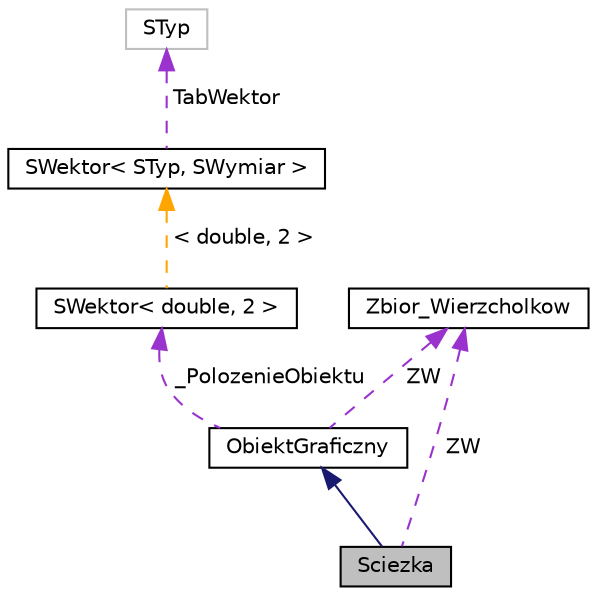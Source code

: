 digraph "Sciezka"
{
  edge [fontname="Helvetica",fontsize="10",labelfontname="Helvetica",labelfontsize="10"];
  node [fontname="Helvetica",fontsize="10",shape=record];
  Node1 [label="Sciezka",height=0.2,width=0.4,color="black", fillcolor="grey75", style="filled", fontcolor="black"];
  Node2 -> Node1 [dir="back",color="midnightblue",fontsize="10",style="solid",fontname="Helvetica"];
  Node2 [label="ObiektGraficzny",height=0.2,width=0.4,color="black", fillcolor="white", style="filled",URL="$classObiektGraficzny.html",tooltip="Modeluje obiekt, który ma swoją reprezentację graficzną "];
  Node3 -> Node2 [dir="back",color="darkorchid3",fontsize="10",style="dashed",label=" _PolozenieObiektu" ,fontname="Helvetica"];
  Node3 [label="SWektor\< double, 2 \>",height=0.2,width=0.4,color="black", fillcolor="white", style="filled",URL="$classSWektor.html"];
  Node4 -> Node3 [dir="back",color="orange",fontsize="10",style="dashed",label=" \< double, 2 \>" ,fontname="Helvetica"];
  Node4 [label="SWektor\< STyp, SWymiar \>",height=0.2,width=0.4,color="black", fillcolor="white", style="filled",URL="$classSWektor.html",tooltip="Szablon klasy wektor parametryzowanej wymiarem i typem współrzędnych. "];
  Node5 -> Node4 [dir="back",color="darkorchid3",fontsize="10",style="dashed",label=" TabWektor" ,fontname="Helvetica"];
  Node5 [label="STyp",height=0.2,width=0.4,color="grey75", fillcolor="white", style="filled"];
  Node6 -> Node2 [dir="back",color="darkorchid3",fontsize="10",style="dashed",label=" ZW" ,fontname="Helvetica"];
  Node6 [label="Zbior_Wierzcholkow",height=0.2,width=0.4,color="black", fillcolor="white", style="filled",URL="$classZbior__Wierzcholkow.html"];
  Node6 -> Node1 [dir="back",color="darkorchid3",fontsize="10",style="dashed",label=" ZW" ,fontname="Helvetica"];
}

